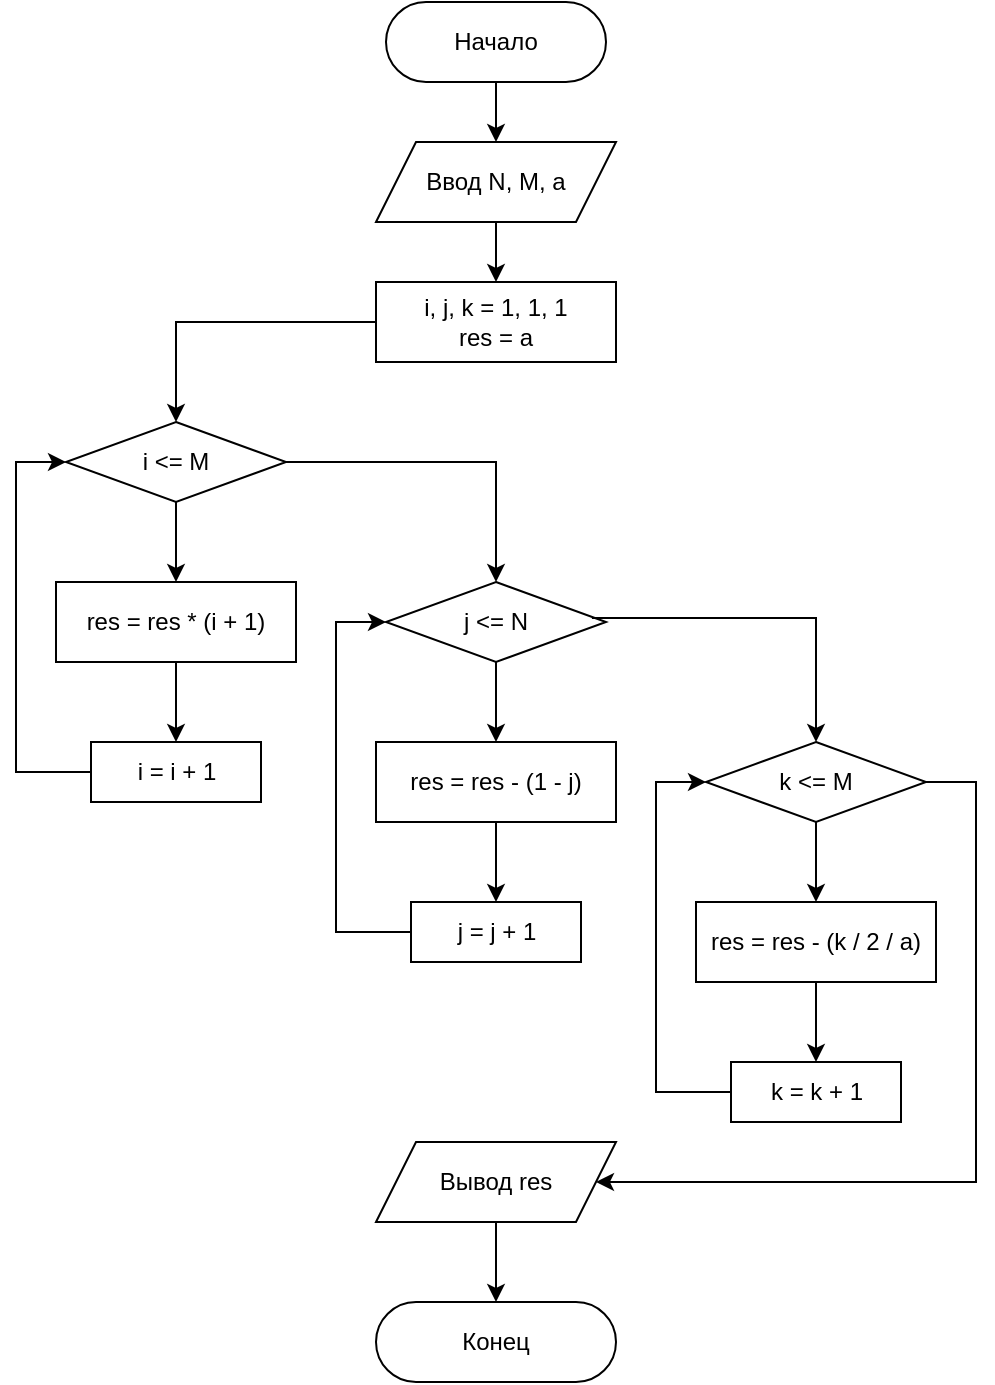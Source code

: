 <mxfile version="24.2.8" type="device">
  <diagram name="Страница — 1" id="fY1QoJU-OQZtq0JVKS2O">
    <mxGraphModel dx="1347" dy="858" grid="1" gridSize="10" guides="1" tooltips="1" connect="1" arrows="1" fold="1" page="1" pageScale="1" pageWidth="827" pageHeight="1169" math="0" shadow="0">
      <root>
        <mxCell id="0" />
        <mxCell id="1" parent="0" />
        <mxCell id="FCDDlftEFKD7IuRjlUL4-1" value="Начало" style="rounded=1;whiteSpace=wrap;html=1;arcSize=50;" vertex="1" parent="1">
          <mxGeometry x="345" y="210" width="110" height="40" as="geometry" />
        </mxCell>
        <mxCell id="FCDDlftEFKD7IuRjlUL4-2" value="Ввод N, M, a" style="shape=parallelogram;perimeter=parallelogramPerimeter;whiteSpace=wrap;html=1;fixedSize=1;" vertex="1" parent="1">
          <mxGeometry x="340" y="280" width="120" height="40" as="geometry" />
        </mxCell>
        <mxCell id="FCDDlftEFKD7IuRjlUL4-4" value="i &amp;lt;= M" style="rhombus;whiteSpace=wrap;html=1;" vertex="1" parent="1">
          <mxGeometry x="185" y="420" width="110" height="40" as="geometry" />
        </mxCell>
        <mxCell id="FCDDlftEFKD7IuRjlUL4-5" value="" style="endArrow=classic;html=1;rounded=0;exitX=0.5;exitY=1;exitDx=0;exitDy=0;entryX=0.5;entryY=0;entryDx=0;entryDy=0;" edge="1" parent="1" source="FCDDlftEFKD7IuRjlUL4-4" target="FCDDlftEFKD7IuRjlUL4-7">
          <mxGeometry width="50" height="50" relative="1" as="geometry">
            <mxPoint x="200" y="630" as="sourcePoint" />
            <mxPoint x="240" y="480" as="targetPoint" />
          </mxGeometry>
        </mxCell>
        <mxCell id="FCDDlftEFKD7IuRjlUL4-6" value="i, j, k = 1, 1, 1&lt;div&gt;res = a&lt;/div&gt;" style="rounded=0;whiteSpace=wrap;html=1;" vertex="1" parent="1">
          <mxGeometry x="340" y="350" width="120" height="40" as="geometry" />
        </mxCell>
        <mxCell id="FCDDlftEFKD7IuRjlUL4-7" value="res = res * (i + 1)" style="rounded=0;whiteSpace=wrap;html=1;" vertex="1" parent="1">
          <mxGeometry x="180" y="500" width="120" height="40" as="geometry" />
        </mxCell>
        <mxCell id="FCDDlftEFKD7IuRjlUL4-8" value="i = i + 1" style="rounded=0;whiteSpace=wrap;html=1;" vertex="1" parent="1">
          <mxGeometry x="197.5" y="580" width="85" height="30" as="geometry" />
        </mxCell>
        <mxCell id="FCDDlftEFKD7IuRjlUL4-9" value="" style="endArrow=classic;html=1;rounded=0;exitX=0.5;exitY=1;exitDx=0;exitDy=0;" edge="1" parent="1" source="FCDDlftEFKD7IuRjlUL4-7" target="FCDDlftEFKD7IuRjlUL4-8">
          <mxGeometry width="50" height="50" relative="1" as="geometry">
            <mxPoint x="-10" y="650" as="sourcePoint" />
            <mxPoint x="40" y="600" as="targetPoint" />
          </mxGeometry>
        </mxCell>
        <mxCell id="FCDDlftEFKD7IuRjlUL4-10" value="" style="endArrow=classic;html=1;rounded=0;exitX=0;exitY=0.5;exitDx=0;exitDy=0;entryX=0;entryY=0.5;entryDx=0;entryDy=0;" edge="1" parent="1" source="FCDDlftEFKD7IuRjlUL4-8" target="FCDDlftEFKD7IuRjlUL4-4">
          <mxGeometry width="50" height="50" relative="1" as="geometry">
            <mxPoint x="-10" y="580" as="sourcePoint" />
            <mxPoint x="120" y="410" as="targetPoint" />
            <Array as="points">
              <mxPoint x="160" y="595" />
              <mxPoint x="160" y="440" />
            </Array>
          </mxGeometry>
        </mxCell>
        <mxCell id="FCDDlftEFKD7IuRjlUL4-12" value="" style="endArrow=classic;html=1;rounded=0;exitX=0.5;exitY=1;exitDx=0;exitDy=0;entryX=0.5;entryY=0;entryDx=0;entryDy=0;" edge="1" parent="1" source="FCDDlftEFKD7IuRjlUL4-1" target="FCDDlftEFKD7IuRjlUL4-2">
          <mxGeometry width="50" height="50" relative="1" as="geometry">
            <mxPoint x="120" y="360" as="sourcePoint" />
            <mxPoint x="170" y="310" as="targetPoint" />
          </mxGeometry>
        </mxCell>
        <mxCell id="FCDDlftEFKD7IuRjlUL4-13" value="" style="endArrow=classic;html=1;rounded=0;exitX=0.5;exitY=1;exitDx=0;exitDy=0;entryX=0.5;entryY=0;entryDx=0;entryDy=0;" edge="1" parent="1" source="FCDDlftEFKD7IuRjlUL4-2" target="FCDDlftEFKD7IuRjlUL4-6">
          <mxGeometry width="50" height="50" relative="1" as="geometry">
            <mxPoint x="140" y="420" as="sourcePoint" />
            <mxPoint x="190" y="370" as="targetPoint" />
          </mxGeometry>
        </mxCell>
        <mxCell id="FCDDlftEFKD7IuRjlUL4-14" value="" style="endArrow=classic;html=1;rounded=0;exitX=0;exitY=0.5;exitDx=0;exitDy=0;entryX=0.5;entryY=0;entryDx=0;entryDy=0;" edge="1" parent="1" source="FCDDlftEFKD7IuRjlUL4-6" target="FCDDlftEFKD7IuRjlUL4-4">
          <mxGeometry width="50" height="50" relative="1" as="geometry">
            <mxPoint x="180" y="450" as="sourcePoint" />
            <mxPoint x="230" y="400" as="targetPoint" />
            <Array as="points">
              <mxPoint x="240" y="370" />
            </Array>
          </mxGeometry>
        </mxCell>
        <mxCell id="FCDDlftEFKD7IuRjlUL4-17" value="j &amp;lt;= N" style="rhombus;whiteSpace=wrap;html=1;" vertex="1" parent="1">
          <mxGeometry x="345" y="500" width="110" height="40" as="geometry" />
        </mxCell>
        <mxCell id="FCDDlftEFKD7IuRjlUL4-18" value="" style="endArrow=classic;html=1;rounded=0;exitX=0.5;exitY=1;exitDx=0;exitDy=0;entryX=0.5;entryY=0;entryDx=0;entryDy=0;" edge="1" parent="1" source="FCDDlftEFKD7IuRjlUL4-17" target="FCDDlftEFKD7IuRjlUL4-19">
          <mxGeometry width="50" height="50" relative="1" as="geometry">
            <mxPoint x="360" y="710" as="sourcePoint" />
            <mxPoint x="400" y="560" as="targetPoint" />
          </mxGeometry>
        </mxCell>
        <mxCell id="FCDDlftEFKD7IuRjlUL4-19" value="res = res - (1 - j)" style="rounded=0;whiteSpace=wrap;html=1;" vertex="1" parent="1">
          <mxGeometry x="340" y="580" width="120" height="40" as="geometry" />
        </mxCell>
        <mxCell id="FCDDlftEFKD7IuRjlUL4-20" value="j = j&lt;span style=&quot;background-color: initial;&quot;&gt;&amp;nbsp;+ 1&lt;/span&gt;" style="rounded=0;whiteSpace=wrap;html=1;" vertex="1" parent="1">
          <mxGeometry x="357.5" y="660" width="85" height="30" as="geometry" />
        </mxCell>
        <mxCell id="FCDDlftEFKD7IuRjlUL4-21" value="" style="endArrow=classic;html=1;rounded=0;exitX=0.5;exitY=1;exitDx=0;exitDy=0;" edge="1" parent="1" source="FCDDlftEFKD7IuRjlUL4-19" target="FCDDlftEFKD7IuRjlUL4-20">
          <mxGeometry width="50" height="50" relative="1" as="geometry">
            <mxPoint x="150" y="730" as="sourcePoint" />
            <mxPoint x="200" y="680" as="targetPoint" />
          </mxGeometry>
        </mxCell>
        <mxCell id="FCDDlftEFKD7IuRjlUL4-22" value="" style="endArrow=classic;html=1;rounded=0;exitX=0;exitY=0.5;exitDx=0;exitDy=0;entryX=0;entryY=0.5;entryDx=0;entryDy=0;" edge="1" parent="1" source="FCDDlftEFKD7IuRjlUL4-20" target="FCDDlftEFKD7IuRjlUL4-17">
          <mxGeometry width="50" height="50" relative="1" as="geometry">
            <mxPoint x="150" y="660" as="sourcePoint" />
            <mxPoint x="280" y="490" as="targetPoint" />
            <Array as="points">
              <mxPoint x="320" y="675" />
              <mxPoint x="320" y="520" />
            </Array>
          </mxGeometry>
        </mxCell>
        <mxCell id="FCDDlftEFKD7IuRjlUL4-24" value="" style="endArrow=classic;html=1;rounded=0;exitX=1;exitY=0.5;exitDx=0;exitDy=0;entryX=0.5;entryY=0;entryDx=0;entryDy=0;" edge="1" parent="1" source="FCDDlftEFKD7IuRjlUL4-4" target="FCDDlftEFKD7IuRjlUL4-17">
          <mxGeometry width="50" height="50" relative="1" as="geometry">
            <mxPoint x="360" y="460" as="sourcePoint" />
            <mxPoint x="430" y="440" as="targetPoint" />
            <Array as="points">
              <mxPoint x="400" y="440" />
            </Array>
          </mxGeometry>
        </mxCell>
        <mxCell id="FCDDlftEFKD7IuRjlUL4-25" value="k &amp;lt;= M" style="rhombus;whiteSpace=wrap;html=1;" vertex="1" parent="1">
          <mxGeometry x="505" y="580" width="110" height="40" as="geometry" />
        </mxCell>
        <mxCell id="FCDDlftEFKD7IuRjlUL4-26" value="" style="endArrow=classic;html=1;rounded=0;exitX=0.5;exitY=1;exitDx=0;exitDy=0;entryX=0.5;entryY=0;entryDx=0;entryDy=0;" edge="1" parent="1" source="FCDDlftEFKD7IuRjlUL4-25" target="FCDDlftEFKD7IuRjlUL4-27">
          <mxGeometry width="50" height="50" relative="1" as="geometry">
            <mxPoint x="520" y="790" as="sourcePoint" />
            <mxPoint x="560" y="640" as="targetPoint" />
          </mxGeometry>
        </mxCell>
        <mxCell id="FCDDlftEFKD7IuRjlUL4-27" value="res = res - (k / 2 / a)" style="rounded=0;whiteSpace=wrap;html=1;" vertex="1" parent="1">
          <mxGeometry x="500" y="660" width="120" height="40" as="geometry" />
        </mxCell>
        <mxCell id="FCDDlftEFKD7IuRjlUL4-28" value="k = k + 1" style="rounded=0;whiteSpace=wrap;html=1;" vertex="1" parent="1">
          <mxGeometry x="517.5" y="740" width="85" height="30" as="geometry" />
        </mxCell>
        <mxCell id="FCDDlftEFKD7IuRjlUL4-29" value="" style="endArrow=classic;html=1;rounded=0;exitX=0.5;exitY=1;exitDx=0;exitDy=0;" edge="1" parent="1" source="FCDDlftEFKD7IuRjlUL4-27" target="FCDDlftEFKD7IuRjlUL4-28">
          <mxGeometry width="50" height="50" relative="1" as="geometry">
            <mxPoint x="310" y="810" as="sourcePoint" />
            <mxPoint x="360" y="760" as="targetPoint" />
          </mxGeometry>
        </mxCell>
        <mxCell id="FCDDlftEFKD7IuRjlUL4-30" value="" style="endArrow=classic;html=1;rounded=0;exitX=0;exitY=0.5;exitDx=0;exitDy=0;entryX=0;entryY=0.5;entryDx=0;entryDy=0;" edge="1" parent="1" source="FCDDlftEFKD7IuRjlUL4-28" target="FCDDlftEFKD7IuRjlUL4-25">
          <mxGeometry width="50" height="50" relative="1" as="geometry">
            <mxPoint x="310" y="740" as="sourcePoint" />
            <mxPoint x="440" y="570" as="targetPoint" />
            <Array as="points">
              <mxPoint x="480" y="755" />
              <mxPoint x="480" y="600" />
            </Array>
          </mxGeometry>
        </mxCell>
        <mxCell id="FCDDlftEFKD7IuRjlUL4-31" value="" style="endArrow=classic;html=1;rounded=0;exitX=0.936;exitY=0.45;exitDx=0;exitDy=0;exitPerimeter=0;entryX=0.5;entryY=0;entryDx=0;entryDy=0;" edge="1" parent="1" source="FCDDlftEFKD7IuRjlUL4-17" target="FCDDlftEFKD7IuRjlUL4-25">
          <mxGeometry width="50" height="50" relative="1" as="geometry">
            <mxPoint x="540" y="530" as="sourcePoint" />
            <mxPoint x="590" y="540" as="targetPoint" />
            <Array as="points">
              <mxPoint x="560" y="518" />
            </Array>
          </mxGeometry>
        </mxCell>
        <mxCell id="FCDDlftEFKD7IuRjlUL4-32" value="" style="endArrow=classic;html=1;rounded=0;exitX=1;exitY=0.5;exitDx=0;exitDy=0;" edge="1" parent="1" source="FCDDlftEFKD7IuRjlUL4-25" target="FCDDlftEFKD7IuRjlUL4-33">
          <mxGeometry width="50" height="50" relative="1" as="geometry">
            <mxPoint x="840" y="670" as="sourcePoint" />
            <mxPoint x="480" y="800" as="targetPoint" />
            <Array as="points">
              <mxPoint x="640" y="600" />
              <mxPoint x="640" y="800" />
            </Array>
          </mxGeometry>
        </mxCell>
        <mxCell id="FCDDlftEFKD7IuRjlUL4-33" value="Вывод res" style="shape=parallelogram;perimeter=parallelogramPerimeter;whiteSpace=wrap;html=1;fixedSize=1;" vertex="1" parent="1">
          <mxGeometry x="340" y="780" width="120" height="40" as="geometry" />
        </mxCell>
        <mxCell id="FCDDlftEFKD7IuRjlUL4-34" value="" style="endArrow=classic;html=1;rounded=0;exitX=0.5;exitY=1;exitDx=0;exitDy=0;" edge="1" parent="1" source="FCDDlftEFKD7IuRjlUL4-33">
          <mxGeometry width="50" height="50" relative="1" as="geometry">
            <mxPoint x="400" y="930" as="sourcePoint" />
            <mxPoint x="400" y="860" as="targetPoint" />
          </mxGeometry>
        </mxCell>
        <mxCell id="FCDDlftEFKD7IuRjlUL4-35" value="Конец" style="rounded=1;whiteSpace=wrap;html=1;arcSize=50;" vertex="1" parent="1">
          <mxGeometry x="340" y="860" width="120" height="40" as="geometry" />
        </mxCell>
      </root>
    </mxGraphModel>
  </diagram>
</mxfile>
